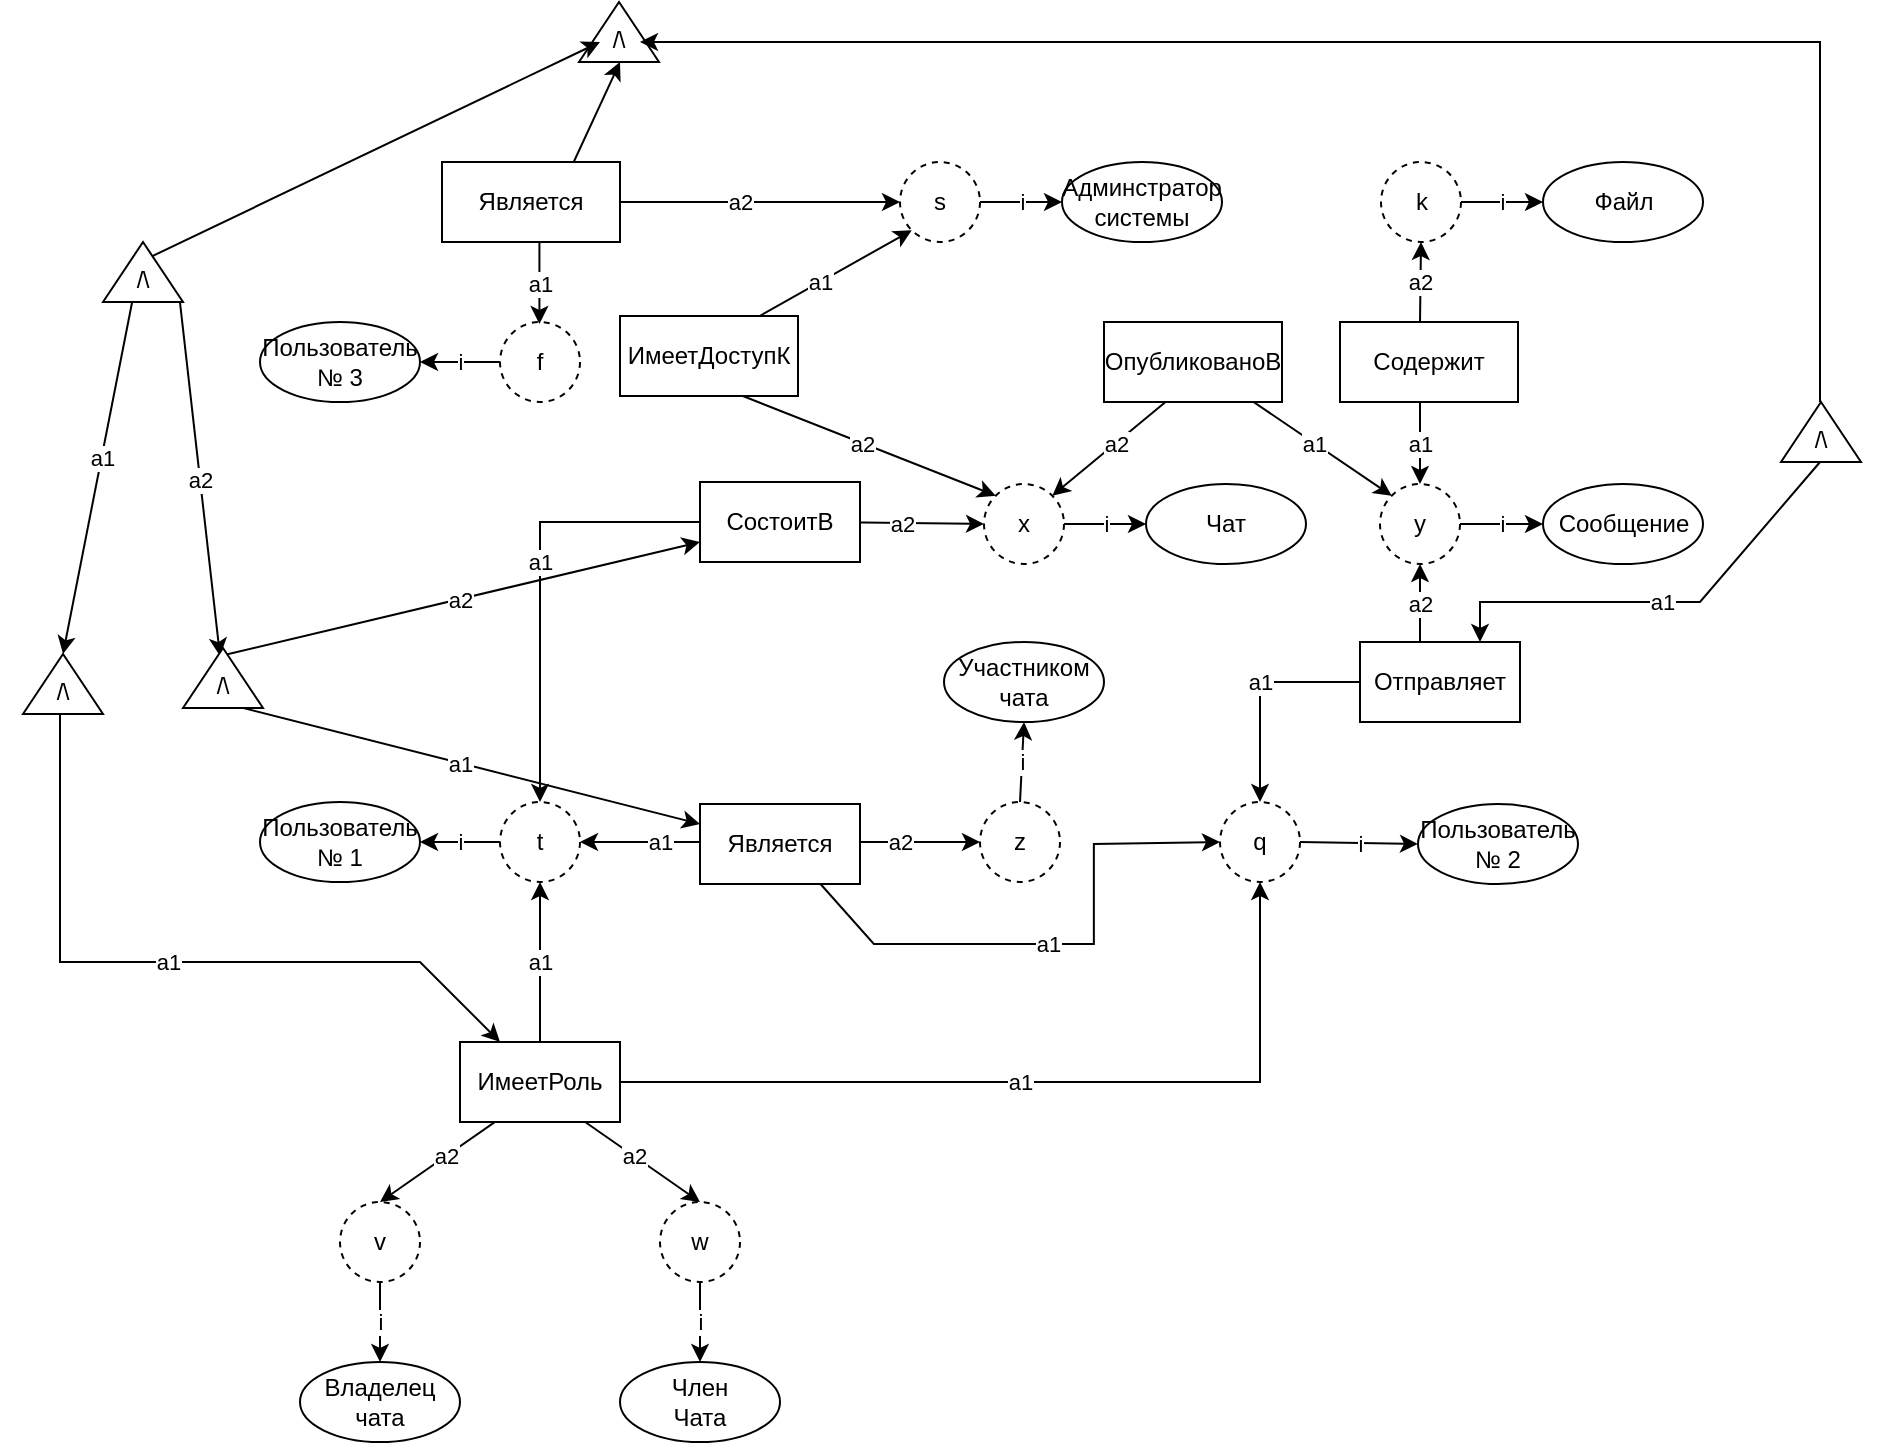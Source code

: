 <mxfile version="24.6.4" type="github">
  <diagram name="Страница — 1" id="7VjMfyYCBIDdphOzAkVa">
    <mxGraphModel dx="2257" dy="1955" grid="1" gridSize="10" guides="1" tooltips="1" connect="1" arrows="1" fold="1" page="1" pageScale="1" pageWidth="827" pageHeight="1169" math="0" shadow="0">
      <root>
        <mxCell id="0" />
        <mxCell id="1" parent="0" />
        <mxCell id="8_0TZuxj9HOkjXISA08B-1" value="Пользователь&lt;br&gt;№ 1" style="ellipse;whiteSpace=wrap;html=1;" vertex="1" parent="1">
          <mxGeometry x="-520" y="-650" width="80" height="40" as="geometry" />
        </mxCell>
        <mxCell id="8_0TZuxj9HOkjXISA08B-2" value="" style="endArrow=classic;html=1;rounded=0;entryX=1;entryY=0.5;entryDx=0;entryDy=0;exitX=0;exitY=0.5;exitDx=0;exitDy=0;" edge="1" parent="1" source="8_0TZuxj9HOkjXISA08B-4" target="8_0TZuxj9HOkjXISA08B-1">
          <mxGeometry relative="1" as="geometry">
            <mxPoint x="-460" y="-590" as="sourcePoint" />
            <mxPoint x="-360" y="-590" as="targetPoint" />
          </mxGeometry>
        </mxCell>
        <mxCell id="8_0TZuxj9HOkjXISA08B-3" value="i" style="edgeLabel;resizable=0;html=1;;align=center;verticalAlign=middle;" connectable="0" vertex="1" parent="8_0TZuxj9HOkjXISA08B-2">
          <mxGeometry relative="1" as="geometry" />
        </mxCell>
        <mxCell id="8_0TZuxj9HOkjXISA08B-4" value="t" style="ellipse;whiteSpace=wrap;html=1;align=center;dashed=1;" vertex="1" parent="1">
          <mxGeometry x="-400" y="-650" width="40" height="40" as="geometry" />
        </mxCell>
        <mxCell id="8_0TZuxj9HOkjXISA08B-9" value="Участником чата" style="ellipse;whiteSpace=wrap;html=1;" vertex="1" parent="1">
          <mxGeometry x="-178" y="-730" width="80" height="40" as="geometry" />
        </mxCell>
        <mxCell id="8_0TZuxj9HOkjXISA08B-10" value="" style="endArrow=classic;html=1;rounded=0;exitX=0.5;exitY=0;exitDx=0;exitDy=0;entryX=0.5;entryY=1;entryDx=0;entryDy=0;" edge="1" parent="1" source="8_0TZuxj9HOkjXISA08B-12" target="8_0TZuxj9HOkjXISA08B-9">
          <mxGeometry relative="1" as="geometry">
            <mxPoint x="18.5" y="-580" as="sourcePoint" />
            <mxPoint x="-50" y="-630" as="targetPoint" />
          </mxGeometry>
        </mxCell>
        <mxCell id="8_0TZuxj9HOkjXISA08B-11" value="i" style="edgeLabel;resizable=0;html=1;;align=center;verticalAlign=middle;" connectable="0" vertex="1" parent="8_0TZuxj9HOkjXISA08B-10">
          <mxGeometry relative="1" as="geometry" />
        </mxCell>
        <mxCell id="8_0TZuxj9HOkjXISA08B-12" value="z" style="ellipse;whiteSpace=wrap;html=1;align=center;dashed=1;" vertex="1" parent="1">
          <mxGeometry x="-160" y="-650" width="40" height="40" as="geometry" />
        </mxCell>
        <mxCell id="8_0TZuxj9HOkjXISA08B-13" value="" style="endArrow=classic;html=1;rounded=0;entryX=1;entryY=0.5;entryDx=0;entryDy=0;exitX=0;exitY=0.5;exitDx=0;exitDy=0;" edge="1" parent="1">
          <mxGeometry relative="1" as="geometry">
            <mxPoint x="-280" y="-630" as="sourcePoint" />
            <mxPoint x="-360" y="-630" as="targetPoint" />
            <Array as="points" />
          </mxGeometry>
        </mxCell>
        <mxCell id="8_0TZuxj9HOkjXISA08B-14" value="a1" style="edgeLabel;resizable=0;html=1;;align=center;verticalAlign=middle;" connectable="0" vertex="1" parent="8_0TZuxj9HOkjXISA08B-13">
          <mxGeometry relative="1" as="geometry" />
        </mxCell>
        <mxCell id="8_0TZuxj9HOkjXISA08B-15" value="" style="endArrow=classic;html=1;rounded=0;entryX=0;entryY=0.5;entryDx=0;entryDy=0;exitX=1;exitY=0.5;exitDx=0;exitDy=0;" edge="1" parent="1" target="8_0TZuxj9HOkjXISA08B-12">
          <mxGeometry relative="1" as="geometry">
            <mxPoint x="-240" y="-630" as="sourcePoint" />
            <mxPoint x="-160" y="-610" as="targetPoint" />
          </mxGeometry>
        </mxCell>
        <mxCell id="8_0TZuxj9HOkjXISA08B-16" value="a2" style="edgeLabel;resizable=0;html=1;;align=center;verticalAlign=middle;" connectable="0" vertex="1" parent="8_0TZuxj9HOkjXISA08B-15">
          <mxGeometry relative="1" as="geometry" />
        </mxCell>
        <mxCell id="8_0TZuxj9HOkjXISA08B-21" value="" style="endArrow=classic;html=1;rounded=0;entryX=0.5;entryY=1;entryDx=0;entryDy=0;exitX=0.5;exitY=0;exitDx=0;exitDy=0;" edge="1" parent="1" target="8_0TZuxj9HOkjXISA08B-4">
          <mxGeometry relative="1" as="geometry">
            <mxPoint x="-380" y="-530" as="sourcePoint" />
            <mxPoint x="-387" y="-470.42" as="targetPoint" />
            <Array as="points" />
          </mxGeometry>
        </mxCell>
        <mxCell id="8_0TZuxj9HOkjXISA08B-22" value="a1" style="edgeLabel;resizable=0;html=1;;align=center;verticalAlign=middle;" connectable="0" vertex="1" parent="8_0TZuxj9HOkjXISA08B-21">
          <mxGeometry relative="1" as="geometry" />
        </mxCell>
        <mxCell id="8_0TZuxj9HOkjXISA08B-23" value="Владелец&lt;br&gt;чата" style="ellipse;whiteSpace=wrap;html=1;" vertex="1" parent="1">
          <mxGeometry x="-500" y="-370" width="80" height="40" as="geometry" />
        </mxCell>
        <mxCell id="8_0TZuxj9HOkjXISA08B-24" value="" style="endArrow=classic;html=1;rounded=0;exitX=0.5;exitY=1;exitDx=0;exitDy=0;entryX=0.5;entryY=0;entryDx=0;entryDy=0;" edge="1" parent="1" source="8_0TZuxj9HOkjXISA08B-26" target="8_0TZuxj9HOkjXISA08B-23">
          <mxGeometry relative="1" as="geometry">
            <mxPoint x="-59" y="-340" as="sourcePoint" />
            <mxPoint x="-319" y="-390" as="targetPoint" />
          </mxGeometry>
        </mxCell>
        <mxCell id="8_0TZuxj9HOkjXISA08B-25" value="i" style="edgeLabel;resizable=0;html=1;;align=center;verticalAlign=middle;" connectable="0" vertex="1" parent="8_0TZuxj9HOkjXISA08B-24">
          <mxGeometry relative="1" as="geometry" />
        </mxCell>
        <mxCell id="8_0TZuxj9HOkjXISA08B-26" value="v" style="ellipse;whiteSpace=wrap;html=1;align=center;dashed=1;" vertex="1" parent="1">
          <mxGeometry x="-480" y="-450" width="40" height="40" as="geometry" />
        </mxCell>
        <mxCell id="8_0TZuxj9HOkjXISA08B-27" value="" style="endArrow=classic;html=1;rounded=0;entryX=0.5;entryY=0;entryDx=0;entryDy=0;exitX=0;exitY=1;exitDx=0;exitDy=0;" edge="1" parent="1" target="8_0TZuxj9HOkjXISA08B-26">
          <mxGeometry relative="1" as="geometry">
            <mxPoint x="-394.142" y="-495.858" as="sourcePoint" />
            <mxPoint x="-150" y="-490" as="targetPoint" />
          </mxGeometry>
        </mxCell>
        <mxCell id="8_0TZuxj9HOkjXISA08B-28" value="a2" style="edgeLabel;resizable=0;html=1;;align=center;verticalAlign=middle;" connectable="0" vertex="1" parent="8_0TZuxj9HOkjXISA08B-27">
          <mxGeometry relative="1" as="geometry" />
        </mxCell>
        <mxCell id="8_0TZuxj9HOkjXISA08B-33" value="Чат" style="ellipse;whiteSpace=wrap;html=1;" vertex="1" parent="1">
          <mxGeometry x="-77" y="-809" width="80" height="40" as="geometry" />
        </mxCell>
        <mxCell id="8_0TZuxj9HOkjXISA08B-34" value="" style="endArrow=classic;html=1;rounded=0;exitX=1;exitY=0.5;exitDx=0;exitDy=0;" edge="1" parent="1" source="8_0TZuxj9HOkjXISA08B-36">
          <mxGeometry relative="1" as="geometry">
            <mxPoint x="183" y="-739" as="sourcePoint" />
            <mxPoint x="-77" y="-789" as="targetPoint" />
          </mxGeometry>
        </mxCell>
        <mxCell id="8_0TZuxj9HOkjXISA08B-35" value="i" style="edgeLabel;resizable=0;html=1;;align=center;verticalAlign=middle;" connectable="0" vertex="1" parent="8_0TZuxj9HOkjXISA08B-34">
          <mxGeometry relative="1" as="geometry" />
        </mxCell>
        <mxCell id="8_0TZuxj9HOkjXISA08B-36" value="x" style="ellipse;whiteSpace=wrap;html=1;align=center;dashed=1;" vertex="1" parent="1">
          <mxGeometry x="-158" y="-809" width="40" height="40" as="geometry" />
        </mxCell>
        <mxCell id="8_0TZuxj9HOkjXISA08B-37" value="" style="endArrow=classic;html=1;rounded=0;entryX=0;entryY=0.5;entryDx=0;entryDy=0;exitX=1;exitY=0.5;exitDx=0;exitDy=0;" edge="1" parent="1" target="8_0TZuxj9HOkjXISA08B-36">
          <mxGeometry relative="1" as="geometry">
            <mxPoint x="-240" y="-790" as="sourcePoint" />
            <mxPoint x="-148" y="-810" as="targetPoint" />
          </mxGeometry>
        </mxCell>
        <mxCell id="8_0TZuxj9HOkjXISA08B-38" value="a2" style="edgeLabel;resizable=0;html=1;;align=center;verticalAlign=middle;" connectable="0" vertex="1" parent="8_0TZuxj9HOkjXISA08B-37">
          <mxGeometry relative="1" as="geometry" />
        </mxCell>
        <mxCell id="8_0TZuxj9HOkjXISA08B-39" value="" style="endArrow=classic;html=1;rounded=0;entryX=0.5;entryY=0;entryDx=0;entryDy=0;exitX=0;exitY=0.5;exitDx=0;exitDy=0;" edge="1" parent="1" target="8_0TZuxj9HOkjXISA08B-4">
          <mxGeometry relative="1" as="geometry">
            <mxPoint x="-280" y="-790" as="sourcePoint" />
            <mxPoint x="-387" y="-790.42" as="targetPoint" />
            <Array as="points">
              <mxPoint x="-380" y="-790" />
            </Array>
          </mxGeometry>
        </mxCell>
        <mxCell id="8_0TZuxj9HOkjXISA08B-40" value="a1" style="edgeLabel;resizable=0;html=1;;align=center;verticalAlign=middle;" connectable="0" vertex="1" parent="8_0TZuxj9HOkjXISA08B-39">
          <mxGeometry relative="1" as="geometry" />
        </mxCell>
        <mxCell id="8_0TZuxj9HOkjXISA08B-41" value="Пользователь&lt;br&gt;№ 2" style="ellipse;whiteSpace=wrap;html=1;" vertex="1" parent="1">
          <mxGeometry x="59" y="-649" width="80" height="40" as="geometry" />
        </mxCell>
        <mxCell id="8_0TZuxj9HOkjXISA08B-42" value="" style="endArrow=classic;html=1;rounded=0;entryX=0;entryY=0.5;entryDx=0;entryDy=0;exitX=1;exitY=0.5;exitDx=0;exitDy=0;" edge="1" parent="1" source="8_0TZuxj9HOkjXISA08B-44" target="8_0TZuxj9HOkjXISA08B-41">
          <mxGeometry relative="1" as="geometry">
            <mxPoint x="70" y="-589" as="sourcePoint" />
            <mxPoint x="170" y="-589" as="targetPoint" />
          </mxGeometry>
        </mxCell>
        <mxCell id="8_0TZuxj9HOkjXISA08B-43" value="i" style="edgeLabel;resizable=0;html=1;;align=center;verticalAlign=middle;" connectable="0" vertex="1" parent="8_0TZuxj9HOkjXISA08B-42">
          <mxGeometry relative="1" as="geometry" />
        </mxCell>
        <mxCell id="8_0TZuxj9HOkjXISA08B-44" value="q" style="ellipse;whiteSpace=wrap;html=1;align=center;dashed=1;" vertex="1" parent="1">
          <mxGeometry x="-40" y="-650" width="40" height="40" as="geometry" />
        </mxCell>
        <mxCell id="8_0TZuxj9HOkjXISA08B-45" value="" style="endArrow=classic;html=1;rounded=0;entryX=0;entryY=0.5;entryDx=0;entryDy=0;exitX=1;exitY=1;exitDx=0;exitDy=0;" edge="1" parent="1" target="8_0TZuxj9HOkjXISA08B-44">
          <mxGeometry relative="1" as="geometry">
            <mxPoint x="-245.858" y="-615.858" as="sourcePoint" />
            <mxPoint x="-63.07" y="-629" as="targetPoint" />
            <Array as="points">
              <mxPoint x="-213.07" y="-579" />
              <mxPoint x="-103.07" y="-579" />
              <mxPoint x="-103.07" y="-629" />
            </Array>
          </mxGeometry>
        </mxCell>
        <mxCell id="8_0TZuxj9HOkjXISA08B-46" value="a1" style="edgeLabel;resizable=0;html=1;;align=center;verticalAlign=middle;" connectable="0" vertex="1" parent="8_0TZuxj9HOkjXISA08B-45">
          <mxGeometry relative="1" as="geometry" />
        </mxCell>
        <mxCell id="8_0TZuxj9HOkjXISA08B-47" value="" style="endArrow=classic;html=1;rounded=0;entryX=0.5;entryY=1;entryDx=0;entryDy=0;exitX=1;exitY=0.5;exitDx=0;exitDy=0;" edge="1" parent="1" target="8_0TZuxj9HOkjXISA08B-44">
          <mxGeometry relative="1" as="geometry">
            <mxPoint x="-360" y="-510" as="sourcePoint" />
            <mxPoint x="-80" y="-530" as="targetPoint" />
            <Array as="points">
              <mxPoint x="-150" y="-510" />
              <mxPoint x="-20" y="-510" />
            </Array>
          </mxGeometry>
        </mxCell>
        <mxCell id="8_0TZuxj9HOkjXISA08B-48" value="a1" style="edgeLabel;resizable=0;html=1;;align=center;verticalAlign=middle;" connectable="0" vertex="1" parent="8_0TZuxj9HOkjXISA08B-47">
          <mxGeometry relative="1" as="geometry" />
        </mxCell>
        <mxCell id="8_0TZuxj9HOkjXISA08B-49" value="Член&lt;br&gt;Чата" style="ellipse;whiteSpace=wrap;html=1;" vertex="1" parent="1">
          <mxGeometry x="-340" y="-370" width="80" height="40" as="geometry" />
        </mxCell>
        <mxCell id="8_0TZuxj9HOkjXISA08B-50" value="" style="endArrow=classic;html=1;rounded=0;exitX=0.5;exitY=1;exitDx=0;exitDy=0;entryX=0.5;entryY=0;entryDx=0;entryDy=0;" edge="1" parent="1" source="8_0TZuxj9HOkjXISA08B-52" target="8_0TZuxj9HOkjXISA08B-49">
          <mxGeometry relative="1" as="geometry">
            <mxPoint x="101" y="-340" as="sourcePoint" />
            <mxPoint x="-159" y="-390" as="targetPoint" />
          </mxGeometry>
        </mxCell>
        <mxCell id="8_0TZuxj9HOkjXISA08B-51" value="i" style="edgeLabel;resizable=0;html=1;;align=center;verticalAlign=middle;" connectable="0" vertex="1" parent="8_0TZuxj9HOkjXISA08B-50">
          <mxGeometry relative="1" as="geometry" />
        </mxCell>
        <mxCell id="8_0TZuxj9HOkjXISA08B-52" value="w" style="ellipse;whiteSpace=wrap;html=1;align=center;dashed=1;" vertex="1" parent="1">
          <mxGeometry x="-320" y="-450" width="40" height="40" as="geometry" />
        </mxCell>
        <mxCell id="8_0TZuxj9HOkjXISA08B-53" value="" style="endArrow=classic;html=1;rounded=0;entryX=0.5;entryY=0;entryDx=0;entryDy=0;exitX=1;exitY=1;exitDx=0;exitDy=0;" edge="1" parent="1" target="8_0TZuxj9HOkjXISA08B-52">
          <mxGeometry relative="1" as="geometry">
            <mxPoint x="-365.858" y="-495.858" as="sourcePoint" />
            <mxPoint x="10" y="-490" as="targetPoint" />
          </mxGeometry>
        </mxCell>
        <mxCell id="8_0TZuxj9HOkjXISA08B-54" value="a2" style="edgeLabel;resizable=0;html=1;;align=center;verticalAlign=middle;" connectable="0" vertex="1" parent="8_0TZuxj9HOkjXISA08B-53">
          <mxGeometry relative="1" as="geometry" />
        </mxCell>
        <mxCell id="8_0TZuxj9HOkjXISA08B-59" value="Сообщение" style="ellipse;whiteSpace=wrap;html=1;" vertex="1" parent="1">
          <mxGeometry x="121.5" y="-809" width="80" height="40" as="geometry" />
        </mxCell>
        <mxCell id="8_0TZuxj9HOkjXISA08B-60" value="" style="endArrow=classic;html=1;rounded=0;entryX=0;entryY=0.5;entryDx=0;entryDy=0;exitX=1;exitY=0.5;exitDx=0;exitDy=0;" edge="1" parent="1" source="8_0TZuxj9HOkjXISA08B-62" target="8_0TZuxj9HOkjXISA08B-59">
          <mxGeometry relative="1" as="geometry">
            <mxPoint x="-20" y="-749" as="sourcePoint" />
            <mxPoint x="-40" y="-789" as="targetPoint" />
          </mxGeometry>
        </mxCell>
        <mxCell id="8_0TZuxj9HOkjXISA08B-61" value="i" style="edgeLabel;resizable=0;html=1;;align=center;verticalAlign=middle;" connectable="0" vertex="1" parent="8_0TZuxj9HOkjXISA08B-60">
          <mxGeometry relative="1" as="geometry" />
        </mxCell>
        <mxCell id="8_0TZuxj9HOkjXISA08B-62" value="y" style="ellipse;whiteSpace=wrap;html=1;align=center;dashed=1;" vertex="1" parent="1">
          <mxGeometry x="40" y="-809" width="40" height="40" as="geometry" />
        </mxCell>
        <mxCell id="8_0TZuxj9HOkjXISA08B-63" value="" style="endArrow=classic;html=1;rounded=0;entryX=0.5;entryY=1;entryDx=0;entryDy=0;exitX=0.5;exitY=0;exitDx=0;exitDy=0;" edge="1" parent="1" target="8_0TZuxj9HOkjXISA08B-62">
          <mxGeometry relative="1" as="geometry">
            <mxPoint x="60" y="-730" as="sourcePoint" />
            <mxPoint x="181.5" y="-579" as="targetPoint" />
          </mxGeometry>
        </mxCell>
        <mxCell id="8_0TZuxj9HOkjXISA08B-64" value="a2" style="edgeLabel;resizable=0;html=1;;align=center;verticalAlign=middle;" connectable="0" vertex="1" parent="8_0TZuxj9HOkjXISA08B-63">
          <mxGeometry relative="1" as="geometry" />
        </mxCell>
        <mxCell id="8_0TZuxj9HOkjXISA08B-65" value="" style="endArrow=classic;html=1;rounded=0;entryX=0.5;entryY=0;entryDx=0;entryDy=0;exitX=0;exitY=0.5;exitDx=0;exitDy=0;" edge="1" parent="1" target="8_0TZuxj9HOkjXISA08B-44">
          <mxGeometry relative="1" as="geometry">
            <mxPoint x="40" y="-710" as="sourcePoint" />
            <mxPoint x="-60" y="-703" as="targetPoint" />
            <Array as="points">
              <mxPoint x="-20" y="-710" />
            </Array>
          </mxGeometry>
        </mxCell>
        <mxCell id="8_0TZuxj9HOkjXISA08B-66" value="a1" style="edgeLabel;resizable=0;html=1;;align=center;verticalAlign=middle;" connectable="0" vertex="1" parent="8_0TZuxj9HOkjXISA08B-65">
          <mxGeometry relative="1" as="geometry" />
        </mxCell>
        <mxCell id="8_0TZuxj9HOkjXISA08B-71" value="" style="endArrow=classic;html=1;rounded=0;entryX=0;entryY=0;entryDx=0;entryDy=0;exitX=1;exitY=1;exitDx=0;exitDy=0;" edge="1" parent="1" target="8_0TZuxj9HOkjXISA08B-62">
          <mxGeometry relative="1" as="geometry">
            <mxPoint x="-31.858" y="-855.858" as="sourcePoint" />
            <mxPoint x="41.5" y="-870.29" as="targetPoint" />
            <Array as="points" />
          </mxGeometry>
        </mxCell>
        <mxCell id="8_0TZuxj9HOkjXISA08B-72" value="a1" style="edgeLabel;resizable=0;html=1;;align=center;verticalAlign=middle;" connectable="0" vertex="1" parent="8_0TZuxj9HOkjXISA08B-71">
          <mxGeometry relative="1" as="geometry" />
        </mxCell>
        <mxCell id="8_0TZuxj9HOkjXISA08B-73" value="" style="endArrow=classic;html=1;rounded=0;entryX=1;entryY=0;entryDx=0;entryDy=0;exitX=0;exitY=1;exitDx=0;exitDy=0;" edge="1" parent="1" target="8_0TZuxj9HOkjXISA08B-36">
          <mxGeometry relative="1" as="geometry">
            <mxPoint x="-60.142" y="-855.858" as="sourcePoint" />
            <mxPoint x="-160" y="-820" as="targetPoint" />
          </mxGeometry>
        </mxCell>
        <mxCell id="8_0TZuxj9HOkjXISA08B-74" value="a2" style="edgeLabel;resizable=0;html=1;;align=center;verticalAlign=middle;" connectable="0" vertex="1" parent="8_0TZuxj9HOkjXISA08B-73">
          <mxGeometry relative="1" as="geometry" />
        </mxCell>
        <mxCell id="8_0TZuxj9HOkjXISA08B-76" value="Содержит" style="rounded=0;whiteSpace=wrap;html=1;" vertex="1" parent="1">
          <mxGeometry x="20" y="-890" width="89" height="40" as="geometry" />
        </mxCell>
        <mxCell id="8_0TZuxj9HOkjXISA08B-77" value="Файл" style="ellipse;whiteSpace=wrap;html=1;" vertex="1" parent="1">
          <mxGeometry x="121.5" y="-970" width="80" height="40" as="geometry" />
        </mxCell>
        <mxCell id="8_0TZuxj9HOkjXISA08B-78" value="" style="endArrow=classic;html=1;rounded=0;exitX=1;exitY=0.5;exitDx=0;exitDy=0;" edge="1" parent="1" source="8_0TZuxj9HOkjXISA08B-80">
          <mxGeometry relative="1" as="geometry">
            <mxPoint x="381.5" y="-900" as="sourcePoint" />
            <mxPoint x="121.5" y="-950" as="targetPoint" />
          </mxGeometry>
        </mxCell>
        <mxCell id="8_0TZuxj9HOkjXISA08B-79" value="i" style="edgeLabel;resizable=0;html=1;;align=center;verticalAlign=middle;" connectable="0" vertex="1" parent="8_0TZuxj9HOkjXISA08B-78">
          <mxGeometry relative="1" as="geometry" />
        </mxCell>
        <mxCell id="8_0TZuxj9HOkjXISA08B-80" value="k" style="ellipse;whiteSpace=wrap;html=1;align=center;dashed=1;" vertex="1" parent="1">
          <mxGeometry x="40.5" y="-970" width="40" height="40" as="geometry" />
        </mxCell>
        <mxCell id="8_0TZuxj9HOkjXISA08B-81" value="" style="endArrow=classic;html=1;rounded=0;entryX=0.5;entryY=0;entryDx=0;entryDy=0;exitX=0.5;exitY=1;exitDx=0;exitDy=0;" edge="1" parent="1" target="8_0TZuxj9HOkjXISA08B-62">
          <mxGeometry relative="1" as="geometry">
            <mxPoint x="60" y="-850" as="sourcePoint" />
            <mxPoint x="56" y="-793" as="targetPoint" />
            <Array as="points" />
          </mxGeometry>
        </mxCell>
        <mxCell id="8_0TZuxj9HOkjXISA08B-82" value="a1" style="edgeLabel;resizable=0;html=1;;align=center;verticalAlign=middle;" connectable="0" vertex="1" parent="8_0TZuxj9HOkjXISA08B-81">
          <mxGeometry relative="1" as="geometry" />
        </mxCell>
        <mxCell id="8_0TZuxj9HOkjXISA08B-83" value="" style="endArrow=classic;html=1;rounded=0;entryX=0.5;entryY=1;entryDx=0;entryDy=0;exitX=0.5;exitY=0;exitDx=0;exitDy=0;" edge="1" parent="1" target="8_0TZuxj9HOkjXISA08B-80">
          <mxGeometry relative="1" as="geometry">
            <mxPoint x="60" y="-890" as="sourcePoint" />
            <mxPoint x="-114" y="-793" as="targetPoint" />
          </mxGeometry>
        </mxCell>
        <mxCell id="8_0TZuxj9HOkjXISA08B-84" value="a2" style="edgeLabel;resizable=0;html=1;;align=center;verticalAlign=middle;" connectable="0" vertex="1" parent="8_0TZuxj9HOkjXISA08B-83">
          <mxGeometry relative="1" as="geometry" />
        </mxCell>
        <mxCell id="8_0TZuxj9HOkjXISA08B-87" value="Пользователь&lt;br&gt;№ 3" style="ellipse;whiteSpace=wrap;html=1;" vertex="1" parent="1">
          <mxGeometry x="-520" y="-890" width="80" height="40" as="geometry" />
        </mxCell>
        <mxCell id="8_0TZuxj9HOkjXISA08B-88" value="" style="endArrow=classic;html=1;rounded=0;entryX=1;entryY=0.5;entryDx=0;entryDy=0;exitX=0;exitY=0.5;exitDx=0;exitDy=0;" edge="1" parent="1" source="8_0TZuxj9HOkjXISA08B-90" target="8_0TZuxj9HOkjXISA08B-87">
          <mxGeometry relative="1" as="geometry">
            <mxPoint x="-460" y="-830" as="sourcePoint" />
            <mxPoint x="-360" y="-830" as="targetPoint" />
          </mxGeometry>
        </mxCell>
        <mxCell id="8_0TZuxj9HOkjXISA08B-89" value="i" style="edgeLabel;resizable=0;html=1;;align=center;verticalAlign=middle;" connectable="0" vertex="1" parent="8_0TZuxj9HOkjXISA08B-88">
          <mxGeometry relative="1" as="geometry" />
        </mxCell>
        <mxCell id="8_0TZuxj9HOkjXISA08B-90" value="f" style="ellipse;whiteSpace=wrap;html=1;align=center;dashed=1;" vertex="1" parent="1">
          <mxGeometry x="-400" y="-890" width="40" height="40" as="geometry" />
        </mxCell>
        <mxCell id="8_0TZuxj9HOkjXISA08B-92" value="Админстратор&lt;br&gt;системы" style="ellipse;whiteSpace=wrap;html=1;" vertex="1" parent="1">
          <mxGeometry x="-119" y="-970" width="80" height="40" as="geometry" />
        </mxCell>
        <mxCell id="8_0TZuxj9HOkjXISA08B-93" value="" style="endArrow=classic;html=1;rounded=0;exitX=1;exitY=0.5;exitDx=0;exitDy=0;" edge="1" parent="1" source="8_0TZuxj9HOkjXISA08B-95">
          <mxGeometry relative="1" as="geometry">
            <mxPoint x="141" y="-900" as="sourcePoint" />
            <mxPoint x="-119" y="-950" as="targetPoint" />
          </mxGeometry>
        </mxCell>
        <mxCell id="8_0TZuxj9HOkjXISA08B-94" value="i" style="edgeLabel;resizable=0;html=1;;align=center;verticalAlign=middle;" connectable="0" vertex="1" parent="8_0TZuxj9HOkjXISA08B-93">
          <mxGeometry relative="1" as="geometry" />
        </mxCell>
        <mxCell id="8_0TZuxj9HOkjXISA08B-95" value="s" style="ellipse;whiteSpace=wrap;html=1;align=center;dashed=1;" vertex="1" parent="1">
          <mxGeometry x="-200" y="-970" width="40" height="40" as="geometry" />
        </mxCell>
        <mxCell id="8_0TZuxj9HOkjXISA08B-100" value="" style="endArrow=classic;html=1;rounded=0;entryX=0.5;entryY=0;entryDx=0;entryDy=0;exitX=0.5;exitY=1;exitDx=0;exitDy=0;" edge="1" parent="1">
          <mxGeometry relative="1" as="geometry">
            <mxPoint x="-380.29" y="-930" as="sourcePoint" />
            <mxPoint x="-380.29" y="-889" as="targetPoint" />
            <Array as="points" />
          </mxGeometry>
        </mxCell>
        <mxCell id="8_0TZuxj9HOkjXISA08B-101" value="a1" style="edgeLabel;resizable=0;html=1;;align=center;verticalAlign=middle;" connectable="0" vertex="1" parent="8_0TZuxj9HOkjXISA08B-100">
          <mxGeometry relative="1" as="geometry" />
        </mxCell>
        <mxCell id="8_0TZuxj9HOkjXISA08B-102" value="" style="endArrow=classic;html=1;rounded=0;entryX=0;entryY=0.5;entryDx=0;entryDy=0;exitX=1;exitY=0.5;exitDx=0;exitDy=0;" edge="1" parent="1" target="8_0TZuxj9HOkjXISA08B-95">
          <mxGeometry relative="1" as="geometry">
            <mxPoint x="-360" y="-950" as="sourcePoint" />
            <mxPoint x="-289" y="-980" as="targetPoint" />
          </mxGeometry>
        </mxCell>
        <mxCell id="8_0TZuxj9HOkjXISA08B-103" value="a2" style="edgeLabel;resizable=0;html=1;;align=center;verticalAlign=middle;" connectable="0" vertex="1" parent="8_0TZuxj9HOkjXISA08B-102">
          <mxGeometry relative="1" as="geometry" />
        </mxCell>
        <mxCell id="8_0TZuxj9HOkjXISA08B-104" value="" style="endArrow=classic;html=1;rounded=0;exitX=1;exitY=0;exitDx=0;exitDy=0;entryX=0;entryY=1;entryDx=0;entryDy=0;" edge="1" parent="1" target="8_0TZuxj9HOkjXISA08B-95">
          <mxGeometry relative="1" as="geometry">
            <mxPoint x="-285.858" y="-884.142" as="sourcePoint" />
            <mxPoint x="-260" y="-890" as="targetPoint" />
            <Array as="points" />
          </mxGeometry>
        </mxCell>
        <mxCell id="8_0TZuxj9HOkjXISA08B-105" value="a1" style="edgeLabel;resizable=0;html=1;;align=center;verticalAlign=middle;" connectable="0" vertex="1" parent="8_0TZuxj9HOkjXISA08B-104">
          <mxGeometry relative="1" as="geometry" />
        </mxCell>
        <mxCell id="8_0TZuxj9HOkjXISA08B-106" value="" style="endArrow=classic;html=1;rounded=0;entryX=0;entryY=0;entryDx=0;entryDy=0;exitX=1;exitY=1;exitDx=0;exitDy=0;" edge="1" parent="1" target="8_0TZuxj9HOkjXISA08B-36">
          <mxGeometry relative="1" as="geometry">
            <mxPoint x="-285.858" y="-855.858" as="sourcePoint" />
            <mxPoint x="-114" y="-793" as="targetPoint" />
          </mxGeometry>
        </mxCell>
        <mxCell id="8_0TZuxj9HOkjXISA08B-107" value="a2" style="edgeLabel;resizable=0;html=1;;align=center;verticalAlign=middle;" connectable="0" vertex="1" parent="8_0TZuxj9HOkjXISA08B-106">
          <mxGeometry relative="1" as="geometry" />
        </mxCell>
        <mxCell id="8_0TZuxj9HOkjXISA08B-110" value="" style="endArrow=classic;html=1;rounded=0;exitX=0.5;exitY=0.767;exitDx=0;exitDy=0;entryX=0;entryY=0.25;entryDx=0;entryDy=0;exitPerimeter=0;" edge="1" parent="1" source="8_0TZuxj9HOkjXISA08B-145" target="8_0TZuxj9HOkjXISA08B-6">
          <mxGeometry relative="1" as="geometry">
            <mxPoint x="-540" y="-690" as="sourcePoint" />
            <mxPoint x="-340" y="-660" as="targetPoint" />
            <Array as="points" />
          </mxGeometry>
        </mxCell>
        <mxCell id="8_0TZuxj9HOkjXISA08B-111" value="a1" style="edgeLabel;resizable=0;html=1;;align=center;verticalAlign=middle;" connectable="0" vertex="1" parent="8_0TZuxj9HOkjXISA08B-110">
          <mxGeometry relative="1" as="geometry" />
        </mxCell>
        <mxCell id="8_0TZuxj9HOkjXISA08B-112" value="" style="endArrow=classic;html=1;rounded=0;exitX=0.5;exitY=0;exitDx=0;exitDy=0;entryX=0;entryY=0.75;entryDx=0;entryDy=0;" edge="1" parent="1" source="8_0TZuxj9HOkjXISA08B-145" target="8_0TZuxj9HOkjXISA08B-30">
          <mxGeometry relative="1" as="geometry">
            <mxPoint x="-525.858" y="-724.142" as="sourcePoint" />
            <mxPoint x="-320" y="-740" as="targetPoint" />
          </mxGeometry>
        </mxCell>
        <mxCell id="8_0TZuxj9HOkjXISA08B-113" value="a2" style="edgeLabel;resizable=0;html=1;;align=center;verticalAlign=middle;" connectable="0" vertex="1" parent="8_0TZuxj9HOkjXISA08B-112">
          <mxGeometry relative="1" as="geometry" />
        </mxCell>
        <mxCell id="8_0TZuxj9HOkjXISA08B-114" value="" style="endArrow=classic;html=1;rounded=0;exitX=0.5;exitY=0.667;exitDx=0;exitDy=0;entryX=0.25;entryY=0;entryDx=0;entryDy=0;exitPerimeter=0;" edge="1" parent="1" source="8_0TZuxj9HOkjXISA08B-139" target="8_0TZuxj9HOkjXISA08B-18">
          <mxGeometry relative="1" as="geometry">
            <mxPoint x="-620" y="-690" as="sourcePoint" />
            <mxPoint x="-410" y="-550" as="targetPoint" />
            <Array as="points">
              <mxPoint x="-620" y="-570" />
              <mxPoint x="-440" y="-570" />
            </Array>
          </mxGeometry>
        </mxCell>
        <mxCell id="8_0TZuxj9HOkjXISA08B-115" value="a1" style="edgeLabel;resizable=0;html=1;;align=center;verticalAlign=middle;" connectable="0" vertex="1" parent="8_0TZuxj9HOkjXISA08B-114">
          <mxGeometry relative="1" as="geometry" />
        </mxCell>
        <mxCell id="8_0TZuxj9HOkjXISA08B-117" value="" style="endArrow=classic;html=1;rounded=0;entryX=0;entryY=0;entryDx=20;entryDy=0;exitX=0.5;exitY=0.2;exitDx=0;exitDy=0;entryPerimeter=0;exitPerimeter=0;" edge="1" parent="1" source="8_0TZuxj9HOkjXISA08B-150" target="8_0TZuxj9HOkjXISA08B-136">
          <mxGeometry relative="1" as="geometry">
            <mxPoint x="-594.142" y="-895.858" as="sourcePoint" />
            <mxPoint x="-620" y="-730" as="targetPoint" />
            <Array as="points" />
          </mxGeometry>
        </mxCell>
        <mxCell id="8_0TZuxj9HOkjXISA08B-118" value="a1" style="edgeLabel;resizable=0;html=1;;align=center;verticalAlign=middle;" connectable="0" vertex="1" parent="8_0TZuxj9HOkjXISA08B-117">
          <mxGeometry relative="1" as="geometry" />
        </mxCell>
        <mxCell id="8_0TZuxj9HOkjXISA08B-119" value="" style="endArrow=classic;html=1;rounded=0;exitX=0.833;exitY=0.867;exitDx=0;exitDy=0;entryX=0.5;entryY=0;entryDx=0;entryDy=0;exitPerimeter=0;" edge="1" parent="1" source="8_0TZuxj9HOkjXISA08B-150" target="8_0TZuxj9HOkjXISA08B-145">
          <mxGeometry relative="1" as="geometry">
            <mxPoint x="-565.858" y="-895.858" as="sourcePoint" />
            <mxPoint x="-540" y="-730" as="targetPoint" />
          </mxGeometry>
        </mxCell>
        <mxCell id="8_0TZuxj9HOkjXISA08B-120" value="a2" style="edgeLabel;resizable=0;html=1;;align=center;verticalAlign=middle;" connectable="0" vertex="1" parent="8_0TZuxj9HOkjXISA08B-119">
          <mxGeometry relative="1" as="geometry" />
        </mxCell>
        <mxCell id="8_0TZuxj9HOkjXISA08B-121" value="" style="group" vertex="1" connectable="0" parent="1">
          <mxGeometry x="-372" y="-1050" width="63" height="34" as="geometry" />
        </mxCell>
        <mxCell id="8_0TZuxj9HOkjXISA08B-122" value="" style="verticalLabelPosition=bottom;verticalAlign=top;html=1;shape=mxgraph.basic.acute_triangle;dx=0.5;" vertex="1" parent="8_0TZuxj9HOkjXISA08B-121">
          <mxGeometry x="11.5" width="40" height="30" as="geometry" />
        </mxCell>
        <mxCell id="8_0TZuxj9HOkjXISA08B-123" value="" style="group" vertex="1" connectable="0" parent="8_0TZuxj9HOkjXISA08B-121">
          <mxGeometry y="4" width="63" height="30" as="geometry" />
        </mxCell>
        <mxCell id="8_0TZuxj9HOkjXISA08B-124" value="\" style="text;html=1;align=center;verticalAlign=middle;whiteSpace=wrap;rounded=0;" vertex="1" parent="8_0TZuxj9HOkjXISA08B-123">
          <mxGeometry x="3" width="60" height="30" as="geometry" />
        </mxCell>
        <mxCell id="8_0TZuxj9HOkjXISA08B-125" value="/" style="text;html=1;align=center;verticalAlign=middle;whiteSpace=wrap;rounded=0;" vertex="1" parent="8_0TZuxj9HOkjXISA08B-123">
          <mxGeometry width="60" height="30" as="geometry" />
        </mxCell>
        <mxCell id="8_0TZuxj9HOkjXISA08B-126" value="" style="endArrow=classic;html=1;rounded=0;exitX=0.5;exitY=0.2;exitDx=0;exitDy=0;entryX=0.367;entryY=0.533;entryDx=0;entryDy=0;entryPerimeter=0;exitPerimeter=0;" edge="1" parent="1" source="8_0TZuxj9HOkjXISA08B-150" target="8_0TZuxj9HOkjXISA08B-125">
          <mxGeometry width="50" height="50" relative="1" as="geometry">
            <mxPoint x="-565.858" y="-924.142" as="sourcePoint" />
            <mxPoint x="-500" y="-990" as="targetPoint" />
          </mxGeometry>
        </mxCell>
        <mxCell id="8_0TZuxj9HOkjXISA08B-129" value="" style="endArrow=classic;html=1;rounded=0;entryX=0.75;entryY=0;entryDx=0;entryDy=0;exitX=0.517;exitY=0.867;exitDx=0;exitDy=0;exitPerimeter=0;" edge="1" parent="1" source="8_0TZuxj9HOkjXISA08B-155" target="8_0TZuxj9HOkjXISA08B-58">
          <mxGeometry relative="1" as="geometry">
            <mxPoint x="260" y="-810" as="sourcePoint" />
            <mxPoint x="74.142" y="-724.142" as="targetPoint" />
            <Array as="points">
              <mxPoint x="200" y="-750" />
              <mxPoint x="90" y="-750" />
            </Array>
          </mxGeometry>
        </mxCell>
        <mxCell id="8_0TZuxj9HOkjXISA08B-130" value="a1" style="edgeLabel;resizable=0;html=1;;align=center;verticalAlign=middle;" connectable="0" vertex="1" parent="8_0TZuxj9HOkjXISA08B-129">
          <mxGeometry relative="1" as="geometry" />
        </mxCell>
        <mxCell id="8_0TZuxj9HOkjXISA08B-131" value="" style="endArrow=classic;html=1;rounded=0;exitX=0.5;exitY=0;exitDx=0;exitDy=0;entryX=0.7;entryY=0.533;entryDx=0;entryDy=0;entryPerimeter=0;" edge="1" parent="1" target="8_0TZuxj9HOkjXISA08B-125">
          <mxGeometry width="50" height="50" relative="1" as="geometry">
            <mxPoint x="260" y="-850" as="sourcePoint" />
            <mxPoint x="219" y="-1110" as="targetPoint" />
            <Array as="points">
              <mxPoint x="260" y="-1030" />
            </Array>
          </mxGeometry>
        </mxCell>
        <mxCell id="8_0TZuxj9HOkjXISA08B-132" value="" style="endArrow=classic;html=1;rounded=0;exitX=1;exitY=0;exitDx=0;exitDy=0;" edge="1" parent="1">
          <mxGeometry width="50" height="50" relative="1" as="geometry">
            <mxPoint x="-365.858" y="-964.142" as="sourcePoint" />
            <mxPoint x="-340" y="-1020" as="targetPoint" />
          </mxGeometry>
        </mxCell>
        <mxCell id="8_0TZuxj9HOkjXISA08B-6" value="Является" style="rounded=0;whiteSpace=wrap;html=1;" vertex="1" parent="1">
          <mxGeometry x="-300" y="-649" width="80" height="40" as="geometry" />
        </mxCell>
        <mxCell id="8_0TZuxj9HOkjXISA08B-18" value="ИмеетРоль" style="rounded=0;whiteSpace=wrap;html=1;" vertex="1" parent="1">
          <mxGeometry x="-420" y="-530" width="80" height="40" as="geometry" />
        </mxCell>
        <mxCell id="8_0TZuxj9HOkjXISA08B-30" value="СостоитВ" style="rounded=0;whiteSpace=wrap;html=1;" vertex="1" parent="1">
          <mxGeometry x="-300" y="-810" width="80" height="40" as="geometry" />
        </mxCell>
        <mxCell id="8_0TZuxj9HOkjXISA08B-58" value="Отправляет" style="rounded=0;whiteSpace=wrap;html=1;" vertex="1" parent="1">
          <mxGeometry x="30" y="-730" width="80" height="40" as="geometry" />
        </mxCell>
        <mxCell id="8_0TZuxj9HOkjXISA08B-97" value="ИмеетДоступК" style="rounded=0;whiteSpace=wrap;html=1;" vertex="1" parent="1">
          <mxGeometry x="-340" y="-893" width="89" height="40" as="geometry" />
        </mxCell>
        <mxCell id="8_0TZuxj9HOkjXISA08B-70" value="ОпубликованоВ" style="rounded=0;whiteSpace=wrap;html=1;" vertex="1" parent="1">
          <mxGeometry x="-98" y="-890" width="89" height="40" as="geometry" />
        </mxCell>
        <mxCell id="8_0TZuxj9HOkjXISA08B-135" value="" style="group" vertex="1" connectable="0" parent="1">
          <mxGeometry x="-650" y="-724" width="63" height="34" as="geometry" />
        </mxCell>
        <mxCell id="8_0TZuxj9HOkjXISA08B-136" value="" style="verticalLabelPosition=bottom;verticalAlign=top;html=1;shape=mxgraph.basic.acute_triangle;dx=0.5;" vertex="1" parent="8_0TZuxj9HOkjXISA08B-135">
          <mxGeometry x="11.5" width="40" height="30" as="geometry" />
        </mxCell>
        <mxCell id="8_0TZuxj9HOkjXISA08B-137" value="" style="group" vertex="1" connectable="0" parent="8_0TZuxj9HOkjXISA08B-135">
          <mxGeometry y="4" width="63" height="30" as="geometry" />
        </mxCell>
        <mxCell id="8_0TZuxj9HOkjXISA08B-138" value="\" style="text;html=1;align=center;verticalAlign=middle;whiteSpace=wrap;rounded=0;" vertex="1" parent="8_0TZuxj9HOkjXISA08B-137">
          <mxGeometry x="3" width="60" height="30" as="geometry" />
        </mxCell>
        <mxCell id="8_0TZuxj9HOkjXISA08B-139" value="/" style="text;html=1;align=center;verticalAlign=middle;whiteSpace=wrap;rounded=0;" vertex="1" parent="8_0TZuxj9HOkjXISA08B-137">
          <mxGeometry width="60" height="30" as="geometry" />
        </mxCell>
        <mxCell id="8_0TZuxj9HOkjXISA08B-140" value="Является" style="rounded=0;whiteSpace=wrap;html=1;" vertex="1" parent="1">
          <mxGeometry x="-429" y="-970" width="89" height="40" as="geometry" />
        </mxCell>
        <mxCell id="8_0TZuxj9HOkjXISA08B-141" value="" style="group" vertex="1" connectable="0" parent="1">
          <mxGeometry x="-570" y="-727" width="63" height="34" as="geometry" />
        </mxCell>
        <mxCell id="8_0TZuxj9HOkjXISA08B-142" value="" style="verticalLabelPosition=bottom;verticalAlign=top;html=1;shape=mxgraph.basic.acute_triangle;dx=0.5;" vertex="1" parent="8_0TZuxj9HOkjXISA08B-141">
          <mxGeometry x="11.5" width="40" height="30" as="geometry" />
        </mxCell>
        <mxCell id="8_0TZuxj9HOkjXISA08B-143" value="" style="group" vertex="1" connectable="0" parent="8_0TZuxj9HOkjXISA08B-141">
          <mxGeometry y="4" width="63" height="30" as="geometry" />
        </mxCell>
        <mxCell id="8_0TZuxj9HOkjXISA08B-144" value="\" style="text;html=1;align=center;verticalAlign=middle;whiteSpace=wrap;rounded=0;" vertex="1" parent="8_0TZuxj9HOkjXISA08B-143">
          <mxGeometry x="3" width="60" height="30" as="geometry" />
        </mxCell>
        <mxCell id="8_0TZuxj9HOkjXISA08B-145" value="/" style="text;html=1;align=center;verticalAlign=middle;whiteSpace=wrap;rounded=0;" vertex="1" parent="8_0TZuxj9HOkjXISA08B-143">
          <mxGeometry width="60" height="30" as="geometry" />
        </mxCell>
        <mxCell id="8_0TZuxj9HOkjXISA08B-146" value="" style="group" vertex="1" connectable="0" parent="1">
          <mxGeometry x="-610" y="-930" width="63" height="34" as="geometry" />
        </mxCell>
        <mxCell id="8_0TZuxj9HOkjXISA08B-147" value="" style="verticalLabelPosition=bottom;verticalAlign=top;html=1;shape=mxgraph.basic.acute_triangle;dx=0.5;" vertex="1" parent="8_0TZuxj9HOkjXISA08B-146">
          <mxGeometry x="11.5" width="40" height="30" as="geometry" />
        </mxCell>
        <mxCell id="8_0TZuxj9HOkjXISA08B-148" value="" style="group" vertex="1" connectable="0" parent="8_0TZuxj9HOkjXISA08B-146">
          <mxGeometry y="4" width="63" height="30" as="geometry" />
        </mxCell>
        <mxCell id="8_0TZuxj9HOkjXISA08B-149" value="\" style="text;html=1;align=center;verticalAlign=middle;whiteSpace=wrap;rounded=0;" vertex="1" parent="8_0TZuxj9HOkjXISA08B-148">
          <mxGeometry x="3" width="60" height="30" as="geometry" />
        </mxCell>
        <mxCell id="8_0TZuxj9HOkjXISA08B-150" value="/" style="text;html=1;align=center;verticalAlign=middle;whiteSpace=wrap;rounded=0;" vertex="1" parent="8_0TZuxj9HOkjXISA08B-148">
          <mxGeometry width="60" height="30" as="geometry" />
        </mxCell>
        <mxCell id="8_0TZuxj9HOkjXISA08B-151" value="" style="group" vertex="1" connectable="0" parent="1">
          <mxGeometry x="229" y="-850" width="63" height="34" as="geometry" />
        </mxCell>
        <mxCell id="8_0TZuxj9HOkjXISA08B-152" value="" style="verticalLabelPosition=bottom;verticalAlign=top;html=1;shape=mxgraph.basic.acute_triangle;dx=0.5;" vertex="1" parent="8_0TZuxj9HOkjXISA08B-151">
          <mxGeometry x="11.5" width="40" height="30" as="geometry" />
        </mxCell>
        <mxCell id="8_0TZuxj9HOkjXISA08B-153" value="" style="group" vertex="1" connectable="0" parent="8_0TZuxj9HOkjXISA08B-151">
          <mxGeometry y="4" width="63" height="30" as="geometry" />
        </mxCell>
        <mxCell id="8_0TZuxj9HOkjXISA08B-154" value="\" style="text;html=1;align=center;verticalAlign=middle;whiteSpace=wrap;rounded=0;" vertex="1" parent="8_0TZuxj9HOkjXISA08B-153">
          <mxGeometry x="3" width="60" height="30" as="geometry" />
        </mxCell>
        <mxCell id="8_0TZuxj9HOkjXISA08B-155" value="/" style="text;html=1;align=center;verticalAlign=middle;whiteSpace=wrap;rounded=0;" vertex="1" parent="8_0TZuxj9HOkjXISA08B-153">
          <mxGeometry width="60" height="30" as="geometry" />
        </mxCell>
      </root>
    </mxGraphModel>
  </diagram>
</mxfile>
